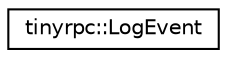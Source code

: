 digraph "类继承关系图"
{
 // LATEX_PDF_SIZE
  edge [fontname="Helvetica",fontsize="10",labelfontname="Helvetica",labelfontsize="10"];
  node [fontname="Helvetica",fontsize="10",shape=record];
  rankdir="LR";
  Node0 [label="tinyrpc::LogEvent",height=0.2,width=0.4,color="black", fillcolor="white", style="filled",URL="$classtinyrpc_1_1LogEvent.html",tooltip=" "];
}
